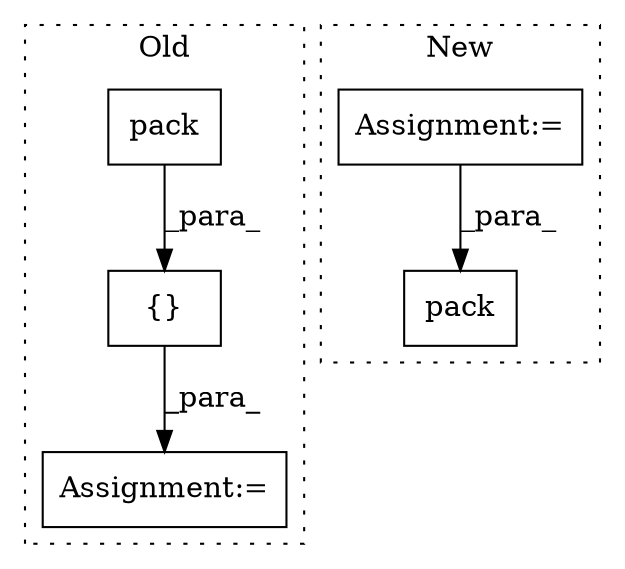 digraph G {
subgraph cluster0 {
1 [label="{}" a="4" s="7686,7706" l="1,1" shape="box"];
3 [label="Assignment:=" a="7" s="7676" l="1" shape="box"];
5 [label="pack" a="32" s="7641,7661" l="5,1" shape="box"];
label = "Old";
style="dotted";
}
subgraph cluster1 {
2 [label="pack" a="32" s="7472,7511" l="5,1" shape="box"];
4 [label="Assignment:=" a="7" s="7423" l="1" shape="box"];
label = "New";
style="dotted";
}
1 -> 3 [label="_para_"];
4 -> 2 [label="_para_"];
5 -> 1 [label="_para_"];
}